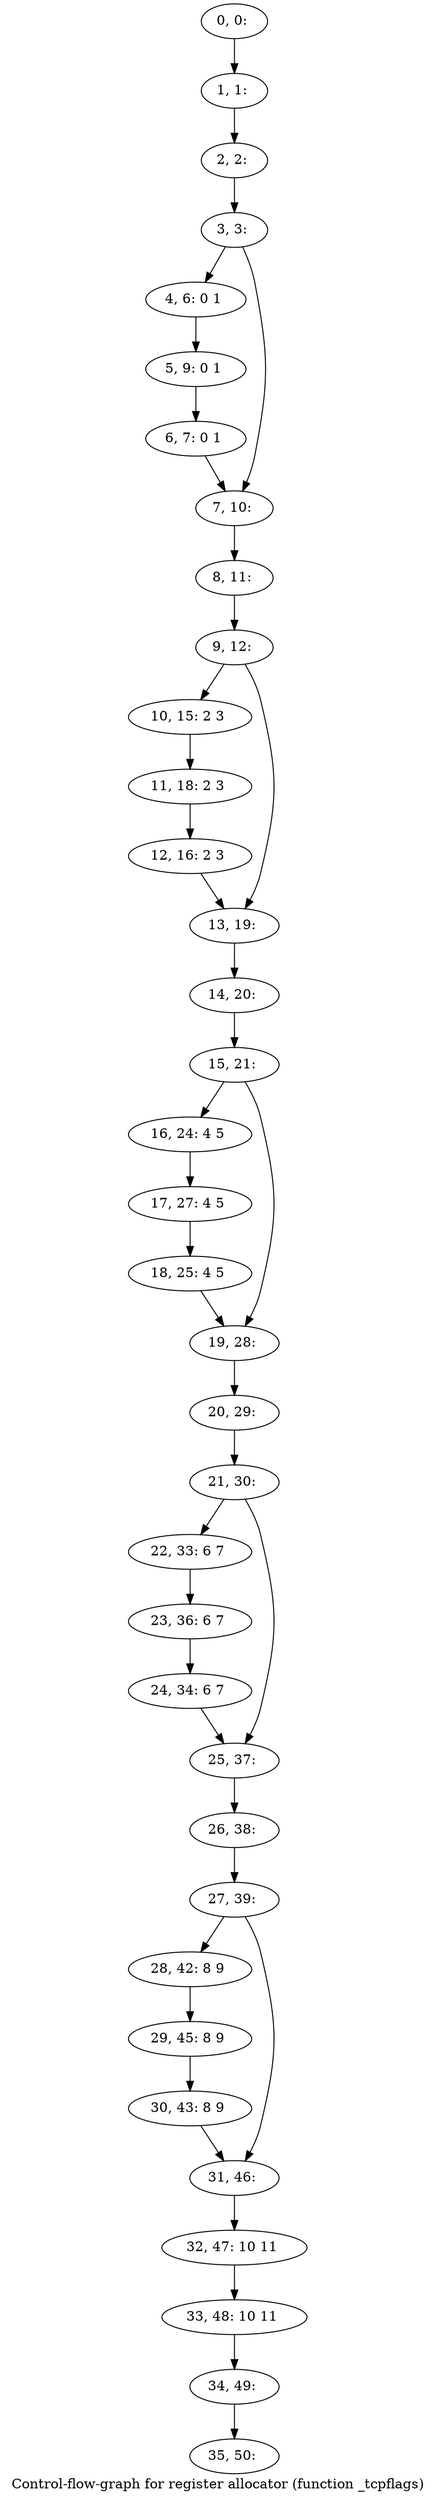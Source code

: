 digraph G {
graph [label="Control-flow-graph for register allocator (function _tcpflags)"]
0[label="0, 0: "];
1[label="1, 1: "];
2[label="2, 2: "];
3[label="3, 3: "];
4[label="4, 6: 0 1 "];
5[label="5, 9: 0 1 "];
6[label="6, 7: 0 1 "];
7[label="7, 10: "];
8[label="8, 11: "];
9[label="9, 12: "];
10[label="10, 15: 2 3 "];
11[label="11, 18: 2 3 "];
12[label="12, 16: 2 3 "];
13[label="13, 19: "];
14[label="14, 20: "];
15[label="15, 21: "];
16[label="16, 24: 4 5 "];
17[label="17, 27: 4 5 "];
18[label="18, 25: 4 5 "];
19[label="19, 28: "];
20[label="20, 29: "];
21[label="21, 30: "];
22[label="22, 33: 6 7 "];
23[label="23, 36: 6 7 "];
24[label="24, 34: 6 7 "];
25[label="25, 37: "];
26[label="26, 38: "];
27[label="27, 39: "];
28[label="28, 42: 8 9 "];
29[label="29, 45: 8 9 "];
30[label="30, 43: 8 9 "];
31[label="31, 46: "];
32[label="32, 47: 10 11 "];
33[label="33, 48: 10 11 "];
34[label="34, 49: "];
35[label="35, 50: "];
0->1 ;
1->2 ;
2->3 ;
3->4 ;
3->7 ;
4->5 ;
5->6 ;
6->7 ;
7->8 ;
8->9 ;
9->10 ;
9->13 ;
10->11 ;
11->12 ;
12->13 ;
13->14 ;
14->15 ;
15->16 ;
15->19 ;
16->17 ;
17->18 ;
18->19 ;
19->20 ;
20->21 ;
21->22 ;
21->25 ;
22->23 ;
23->24 ;
24->25 ;
25->26 ;
26->27 ;
27->28 ;
27->31 ;
28->29 ;
29->30 ;
30->31 ;
31->32 ;
32->33 ;
33->34 ;
34->35 ;
}
